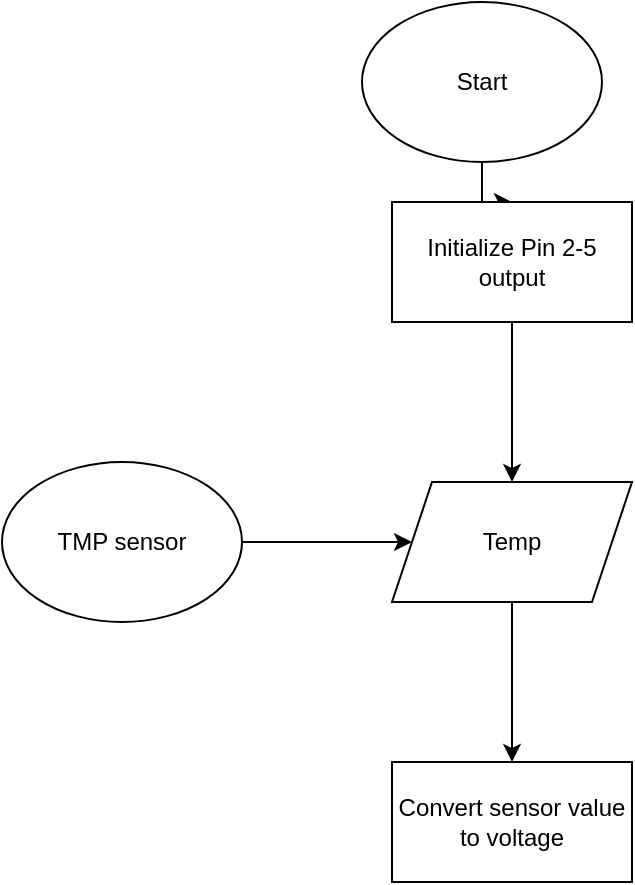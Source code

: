 <mxfile version="22.0.2" type="github">
  <diagram name="Page-1" id="6imD9I_zeF5CqSMwfoGs">
    <mxGraphModel dx="794" dy="432" grid="1" gridSize="10" guides="1" tooltips="1" connect="1" arrows="1" fold="1" page="1" pageScale="1" pageWidth="850" pageHeight="1100" math="0" shadow="0">
      <root>
        <mxCell id="0" />
        <mxCell id="1" parent="0" />
        <mxCell id="D799DQ2JWPIRWAI0e49G-3" value="" style="edgeStyle=orthogonalEdgeStyle;rounded=0;orthogonalLoop=1;jettySize=auto;html=1;" edge="1" parent="1" source="D799DQ2JWPIRWAI0e49G-1" target="D799DQ2JWPIRWAI0e49G-2">
          <mxGeometry relative="1" as="geometry" />
        </mxCell>
        <mxCell id="D799DQ2JWPIRWAI0e49G-1" value="Start" style="ellipse;whiteSpace=wrap;html=1;" vertex="1" parent="1">
          <mxGeometry x="350" y="190" width="120" height="80" as="geometry" />
        </mxCell>
        <mxCell id="D799DQ2JWPIRWAI0e49G-5" value="" style="edgeStyle=orthogonalEdgeStyle;rounded=0;orthogonalLoop=1;jettySize=auto;html=1;" edge="1" parent="1" source="D799DQ2JWPIRWAI0e49G-2" target="D799DQ2JWPIRWAI0e49G-4">
          <mxGeometry relative="1" as="geometry" />
        </mxCell>
        <mxCell id="D799DQ2JWPIRWAI0e49G-2" value="Initialize Pin 2-5 output" style="whiteSpace=wrap;html=1;" vertex="1" parent="1">
          <mxGeometry x="365" y="290" width="120" height="60" as="geometry" />
        </mxCell>
        <mxCell id="D799DQ2JWPIRWAI0e49G-9" value="" style="edgeStyle=orthogonalEdgeStyle;rounded=0;orthogonalLoop=1;jettySize=auto;html=1;" edge="1" parent="1" source="D799DQ2JWPIRWAI0e49G-4" target="D799DQ2JWPIRWAI0e49G-8">
          <mxGeometry relative="1" as="geometry" />
        </mxCell>
        <mxCell id="D799DQ2JWPIRWAI0e49G-4" value="Temp" style="shape=parallelogram;perimeter=parallelogramPerimeter;whiteSpace=wrap;html=1;fixedSize=1;" vertex="1" parent="1">
          <mxGeometry x="365" y="430" width="120" height="60" as="geometry" />
        </mxCell>
        <mxCell id="D799DQ2JWPIRWAI0e49G-7" value="" style="edgeStyle=orthogonalEdgeStyle;rounded=0;orthogonalLoop=1;jettySize=auto;html=1;" edge="1" parent="1" source="D799DQ2JWPIRWAI0e49G-6" target="D799DQ2JWPIRWAI0e49G-4">
          <mxGeometry relative="1" as="geometry" />
        </mxCell>
        <mxCell id="D799DQ2JWPIRWAI0e49G-6" value="TMP sensor" style="ellipse;whiteSpace=wrap;html=1;" vertex="1" parent="1">
          <mxGeometry x="170" y="420" width="120" height="80" as="geometry" />
        </mxCell>
        <mxCell id="D799DQ2JWPIRWAI0e49G-8" value="Convert sensor value to voltage" style="whiteSpace=wrap;html=1;" vertex="1" parent="1">
          <mxGeometry x="365" y="570" width="120" height="60" as="geometry" />
        </mxCell>
      </root>
    </mxGraphModel>
  </diagram>
</mxfile>
